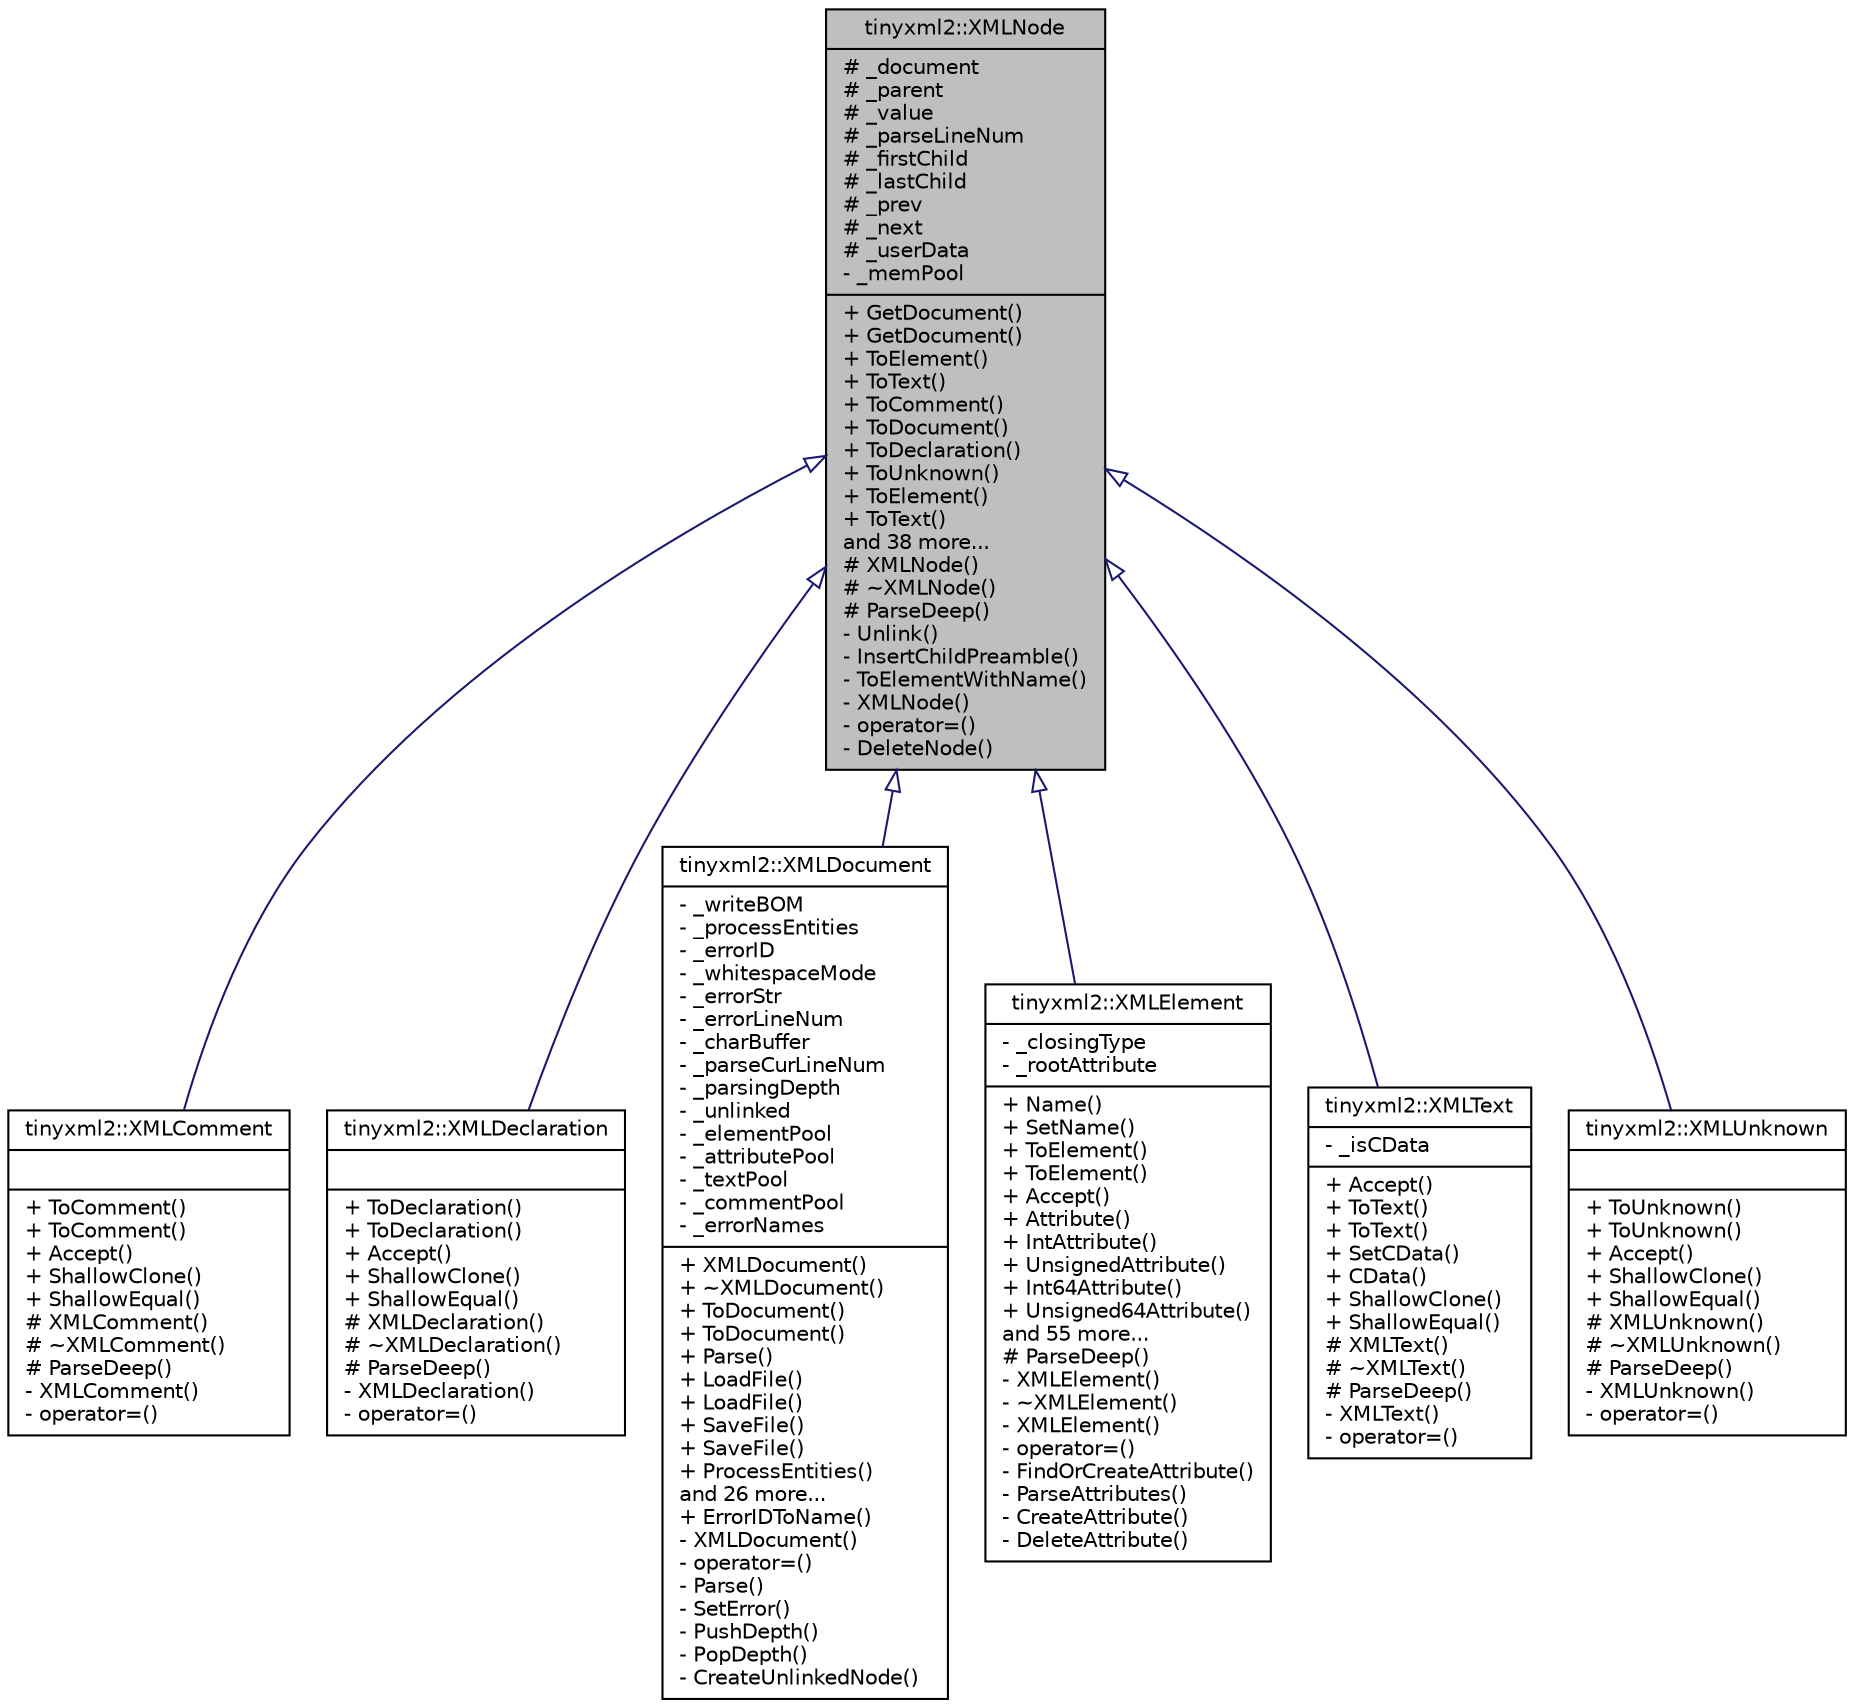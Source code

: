 digraph "tinyxml2::XMLNode"
{
 // LATEX_PDF_SIZE
  edge [fontname="Helvetica",fontsize="10",labelfontname="Helvetica",labelfontsize="10"];
  node [fontname="Helvetica",fontsize="10",shape=record];
  Node1 [label="{tinyxml2::XMLNode\n|# _document\l# _parent\l# _value\l# _parseLineNum\l# _firstChild\l# _lastChild\l# _prev\l# _next\l# _userData\l- _memPool\l|+ GetDocument()\l+ GetDocument()\l+ ToElement()\l+ ToText()\l+ ToComment()\l+ ToDocument()\l+ ToDeclaration()\l+ ToUnknown()\l+ ToElement()\l+ ToText()\land 38 more...\l# XMLNode()\l# ~XMLNode()\l# ParseDeep()\l- Unlink()\l- InsertChildPreamble()\l- ToElementWithName()\l- XMLNode()\l- operator=()\l- DeleteNode()\l}",height=0.2,width=0.4,color="black", fillcolor="grey75", style="filled", fontcolor="black",tooltip=" "];
  Node1 -> Node2 [dir="back",color="midnightblue",fontsize="10",style="solid",arrowtail="onormal",fontname="Helvetica"];
  Node2 [label="{tinyxml2::XMLComment\n||+ ToComment()\l+ ToComment()\l+ Accept()\l+ ShallowClone()\l+ ShallowEqual()\l# XMLComment()\l# ~XMLComment()\l# ParseDeep()\l- XMLComment()\l- operator=()\l}",height=0.2,width=0.4,color="black", fillcolor="white", style="filled",URL="$classtinyxml2_1_1_x_m_l_comment.html",tooltip=" "];
  Node1 -> Node3 [dir="back",color="midnightblue",fontsize="10",style="solid",arrowtail="onormal",fontname="Helvetica"];
  Node3 [label="{tinyxml2::XMLDeclaration\n||+ ToDeclaration()\l+ ToDeclaration()\l+ Accept()\l+ ShallowClone()\l+ ShallowEqual()\l# XMLDeclaration()\l# ~XMLDeclaration()\l# ParseDeep()\l- XMLDeclaration()\l- operator=()\l}",height=0.2,width=0.4,color="black", fillcolor="white", style="filled",URL="$classtinyxml2_1_1_x_m_l_declaration.html",tooltip=" "];
  Node1 -> Node4 [dir="back",color="midnightblue",fontsize="10",style="solid",arrowtail="onormal",fontname="Helvetica"];
  Node4 [label="{tinyxml2::XMLDocument\n|- _writeBOM\l- _processEntities\l- _errorID\l- _whitespaceMode\l- _errorStr\l- _errorLineNum\l- _charBuffer\l- _parseCurLineNum\l- _parsingDepth\l- _unlinked\l- _elementPool\l- _attributePool\l- _textPool\l- _commentPool\l- _errorNames\l|+ XMLDocument()\l+ ~XMLDocument()\l+ ToDocument()\l+ ToDocument()\l+ Parse()\l+ LoadFile()\l+ LoadFile()\l+ SaveFile()\l+ SaveFile()\l+ ProcessEntities()\land 26 more...\l+ ErrorIDToName()\l- XMLDocument()\l- operator=()\l- Parse()\l- SetError()\l- PushDepth()\l- PopDepth()\l- CreateUnlinkedNode()\l}",height=0.2,width=0.4,color="black", fillcolor="white", style="filled",URL="$classtinyxml2_1_1_x_m_l_document.html",tooltip=" "];
  Node1 -> Node5 [dir="back",color="midnightblue",fontsize="10",style="solid",arrowtail="onormal",fontname="Helvetica"];
  Node5 [label="{tinyxml2::XMLElement\n|- _closingType\l- _rootAttribute\l|+ Name()\l+ SetName()\l+ ToElement()\l+ ToElement()\l+ Accept()\l+ Attribute()\l+ IntAttribute()\l+ UnsignedAttribute()\l+ Int64Attribute()\l+ Unsigned64Attribute()\land 55 more...\l# ParseDeep()\l- XMLElement()\l- ~XMLElement()\l- XMLElement()\l- operator=()\l- FindOrCreateAttribute()\l- ParseAttributes()\l- CreateAttribute()\l- DeleteAttribute()\l}",height=0.2,width=0.4,color="black", fillcolor="white", style="filled",URL="$classtinyxml2_1_1_x_m_l_element.html",tooltip=" "];
  Node1 -> Node6 [dir="back",color="midnightblue",fontsize="10",style="solid",arrowtail="onormal",fontname="Helvetica"];
  Node6 [label="{tinyxml2::XMLText\n|- _isCData\l|+ Accept()\l+ ToText()\l+ ToText()\l+ SetCData()\l+ CData()\l+ ShallowClone()\l+ ShallowEqual()\l# XMLText()\l# ~XMLText()\l# ParseDeep()\l- XMLText()\l- operator=()\l}",height=0.2,width=0.4,color="black", fillcolor="white", style="filled",URL="$classtinyxml2_1_1_x_m_l_text.html",tooltip=" "];
  Node1 -> Node7 [dir="back",color="midnightblue",fontsize="10",style="solid",arrowtail="onormal",fontname="Helvetica"];
  Node7 [label="{tinyxml2::XMLUnknown\n||+ ToUnknown()\l+ ToUnknown()\l+ Accept()\l+ ShallowClone()\l+ ShallowEqual()\l# XMLUnknown()\l# ~XMLUnknown()\l# ParseDeep()\l- XMLUnknown()\l- operator=()\l}",height=0.2,width=0.4,color="black", fillcolor="white", style="filled",URL="$classtinyxml2_1_1_x_m_l_unknown.html",tooltip=" "];
}
